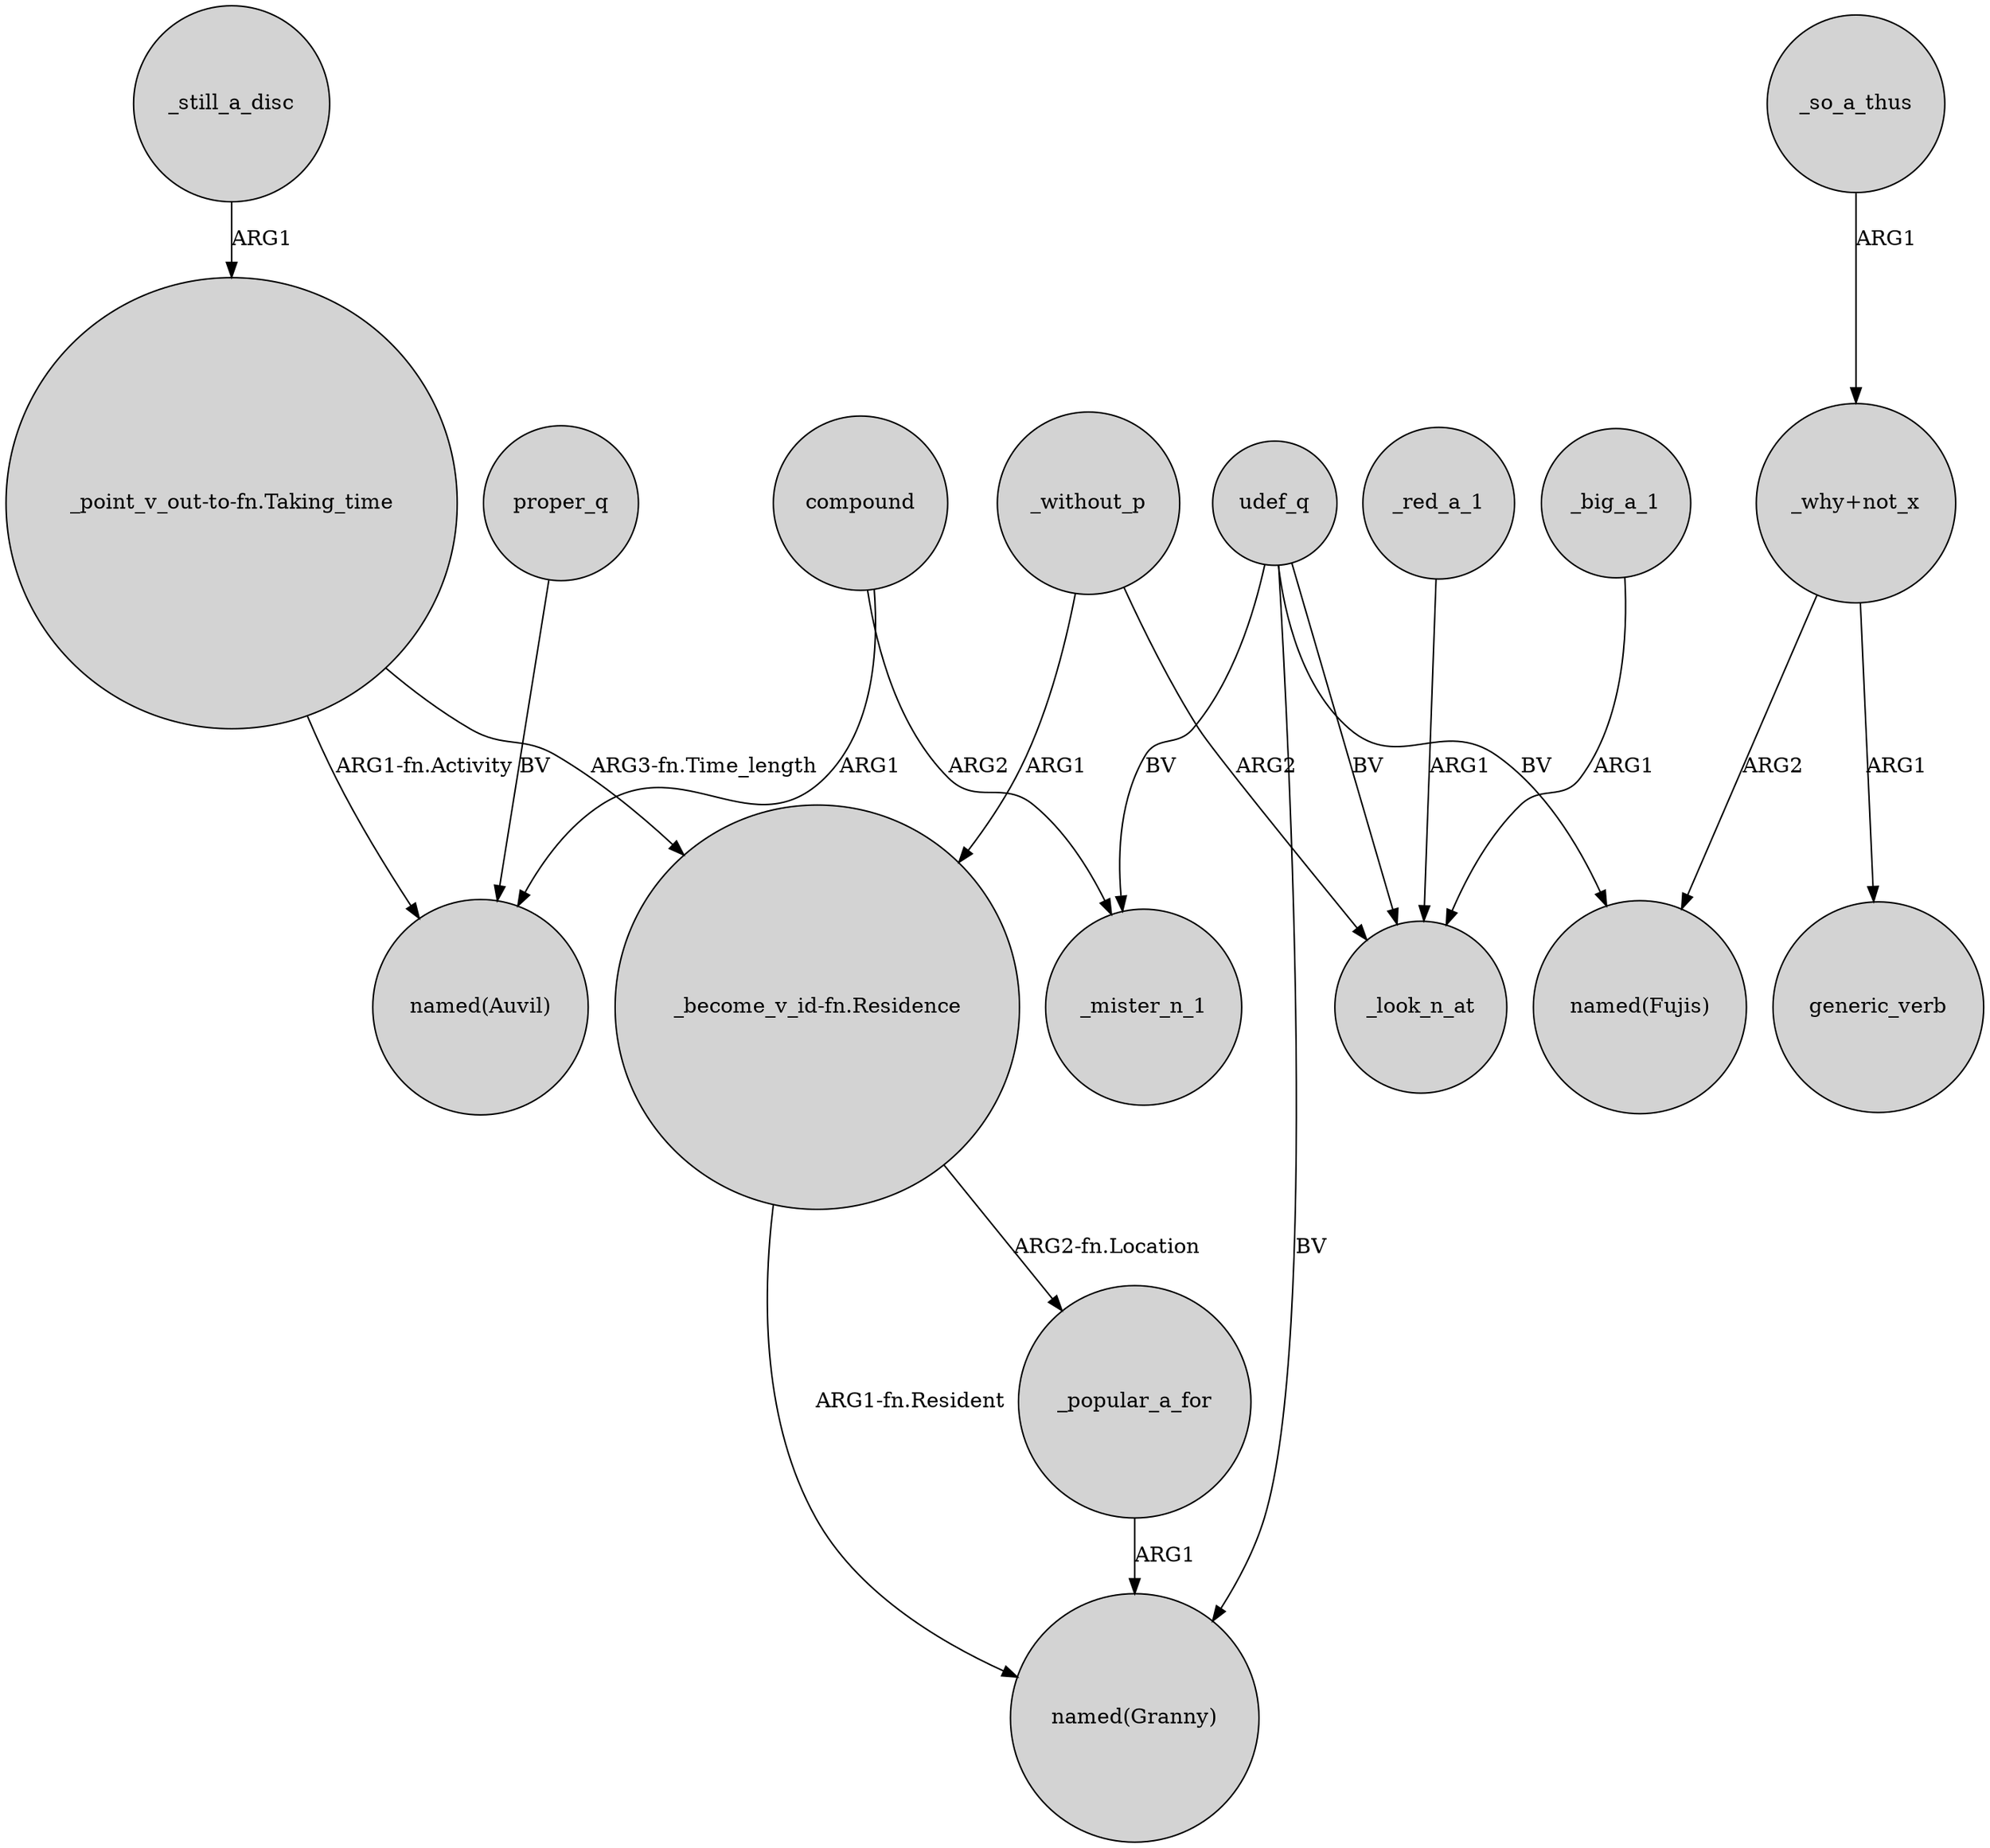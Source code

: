 digraph {
	node [shape=circle style=filled]
	compound -> _mister_n_1 [label=ARG2]
	_popular_a_for -> "named(Granny)" [label=ARG1]
	_without_p -> "_become_v_id-fn.Residence" [label=ARG1]
	"_become_v_id-fn.Residence" -> "named(Granny)" [label="ARG1-fn.Resident"]
	_without_p -> _look_n_at [label=ARG2]
	udef_q -> _mister_n_1 [label=BV]
	proper_q -> "named(Auvil)" [label=BV]
	_red_a_1 -> _look_n_at [label=ARG1]
	compound -> "named(Auvil)" [label=ARG1]
	"_why+not_x" -> generic_verb [label=ARG1]
	udef_q -> "named(Granny)" [label=BV]
	_big_a_1 -> _look_n_at [label=ARG1]
	udef_q -> "named(Fujis)" [label=BV]
	_so_a_thus -> "_why+not_x" [label=ARG1]
	"_why+not_x" -> "named(Fujis)" [label=ARG2]
	"_become_v_id-fn.Residence" -> _popular_a_for [label="ARG2-fn.Location"]
	udef_q -> _look_n_at [label=BV]
	"_point_v_out-to-fn.Taking_time" -> "_become_v_id-fn.Residence" [label="ARG3-fn.Time_length"]
	_still_a_disc -> "_point_v_out-to-fn.Taking_time" [label=ARG1]
	"_point_v_out-to-fn.Taking_time" -> "named(Auvil)" [label="ARG1-fn.Activity"]
}

